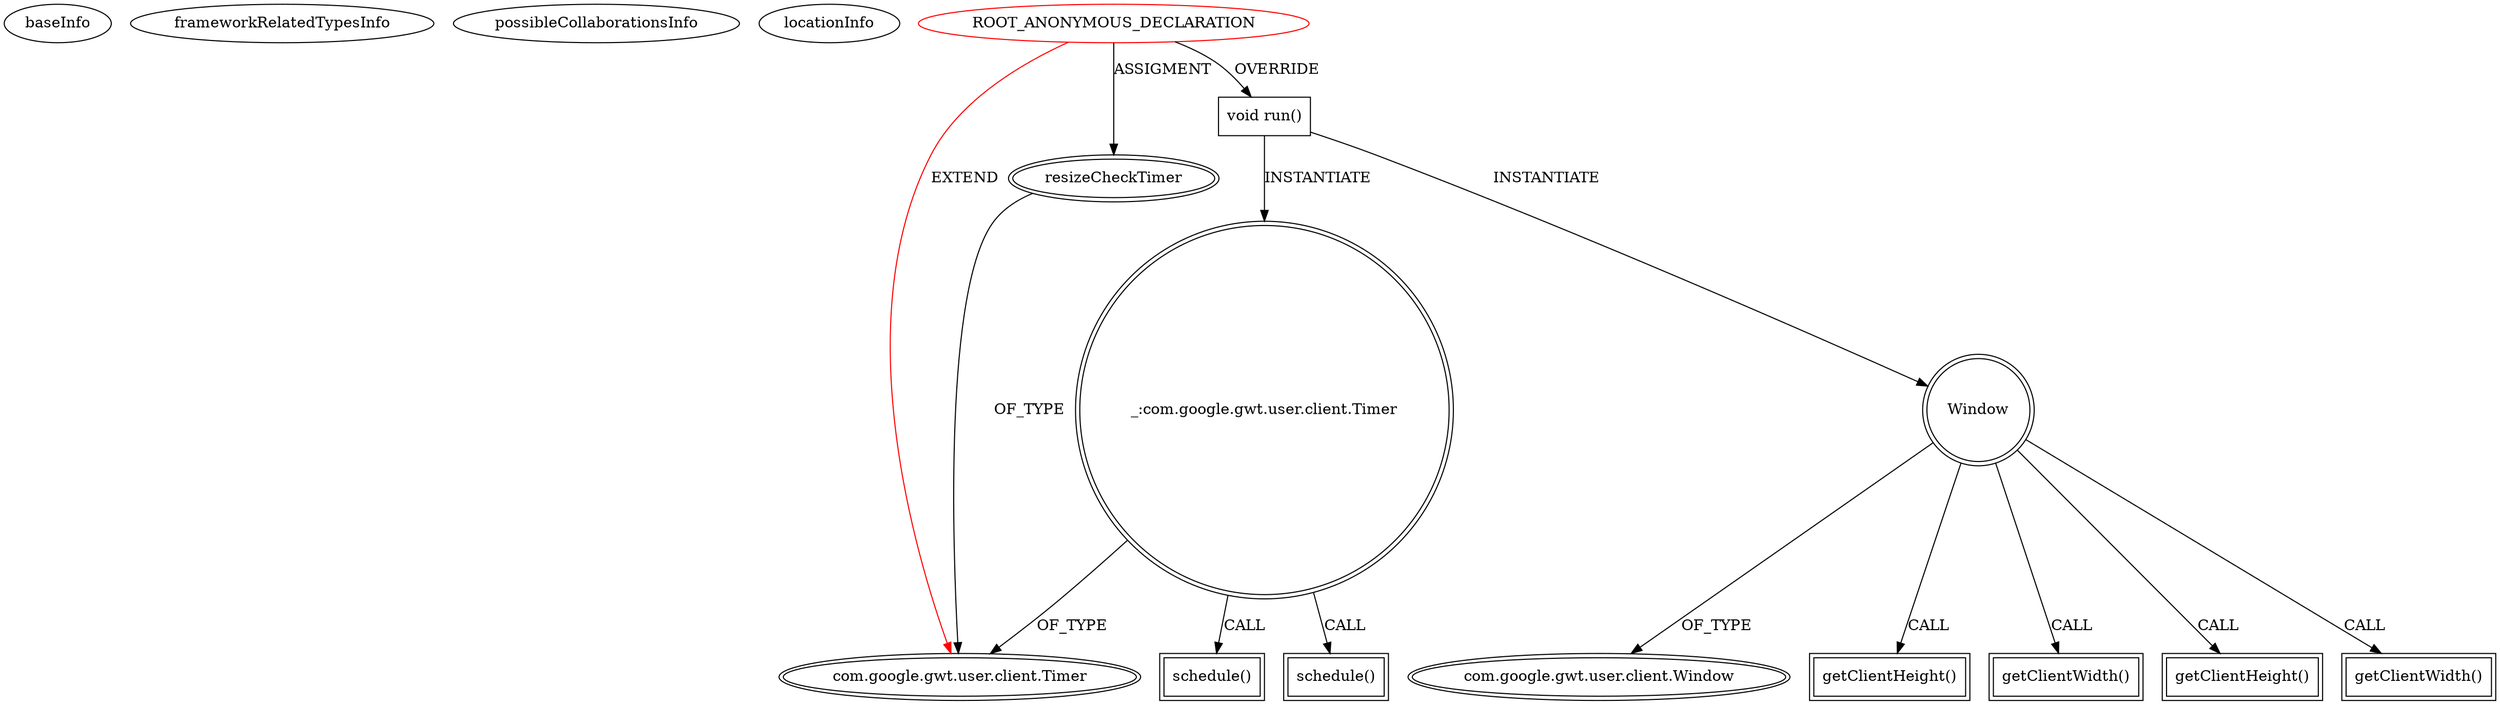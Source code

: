 digraph {
baseInfo[graphId=3453,category="extension_graph",isAnonymous=true,possibleRelation=false]
frameworkRelatedTypesInfo[0="com.google.gwt.user.client.Timer"]
possibleCollaborationsInfo[]
locationInfo[projectName="laaglu-gwt-incubator-slider",filePath="/laaglu-gwt-incubator-slider/gwt-incubator-slider-master/src/main/java/com/google/gwt/widgetideas/client/ResizableWidgetCollection.java",contextSignature="ResizableWidgetCollection",graphId="3453"]
0[label="ROOT_ANONYMOUS_DECLARATION",vertexType="ROOT_ANONYMOUS_DECLARATION",isFrameworkType=false,color=red]
1[label="com.google.gwt.user.client.Timer",vertexType="FRAMEWORK_CLASS_TYPE",isFrameworkType=true,peripheries=2]
2[label="resizeCheckTimer",vertexType="OUTSIDE_VARIABLE_EXPRESION",isFrameworkType=true,peripheries=2]
4[label="void run()",vertexType="OVERRIDING_METHOD_DECLARATION",isFrameworkType=false,shape=box]
5[label="Window",vertexType="VARIABLE_EXPRESION",isFrameworkType=true,peripheries=2,shape=circle]
7[label="com.google.gwt.user.client.Window",vertexType="FRAMEWORK_CLASS_TYPE",isFrameworkType=true,peripheries=2]
6[label="getClientHeight()",vertexType="INSIDE_CALL",isFrameworkType=true,peripheries=2,shape=box]
9[label="getClientWidth()",vertexType="INSIDE_CALL",isFrameworkType=true,peripheries=2,shape=box]
11[label="getClientHeight()",vertexType="INSIDE_CALL",isFrameworkType=true,peripheries=2,shape=box]
13[label="getClientWidth()",vertexType="INSIDE_CALL",isFrameworkType=true,peripheries=2,shape=box]
14[label="_:com.google.gwt.user.client.Timer",vertexType="VARIABLE_EXPRESION",isFrameworkType=true,peripheries=2,shape=circle]
15[label="schedule()",vertexType="INSIDE_CALL",isFrameworkType=true,peripheries=2,shape=box]
18[label="schedule()",vertexType="INSIDE_CALL",isFrameworkType=true,peripheries=2,shape=box]
0->1[label="EXTEND",color=red]
0->2[label="ASSIGMENT"]
2->1[label="OF_TYPE"]
0->4[label="OVERRIDE"]
4->5[label="INSTANTIATE"]
5->7[label="OF_TYPE"]
5->6[label="CALL"]
5->9[label="CALL"]
5->11[label="CALL"]
5->13[label="CALL"]
4->14[label="INSTANTIATE"]
14->1[label="OF_TYPE"]
14->15[label="CALL"]
14->18[label="CALL"]
}
